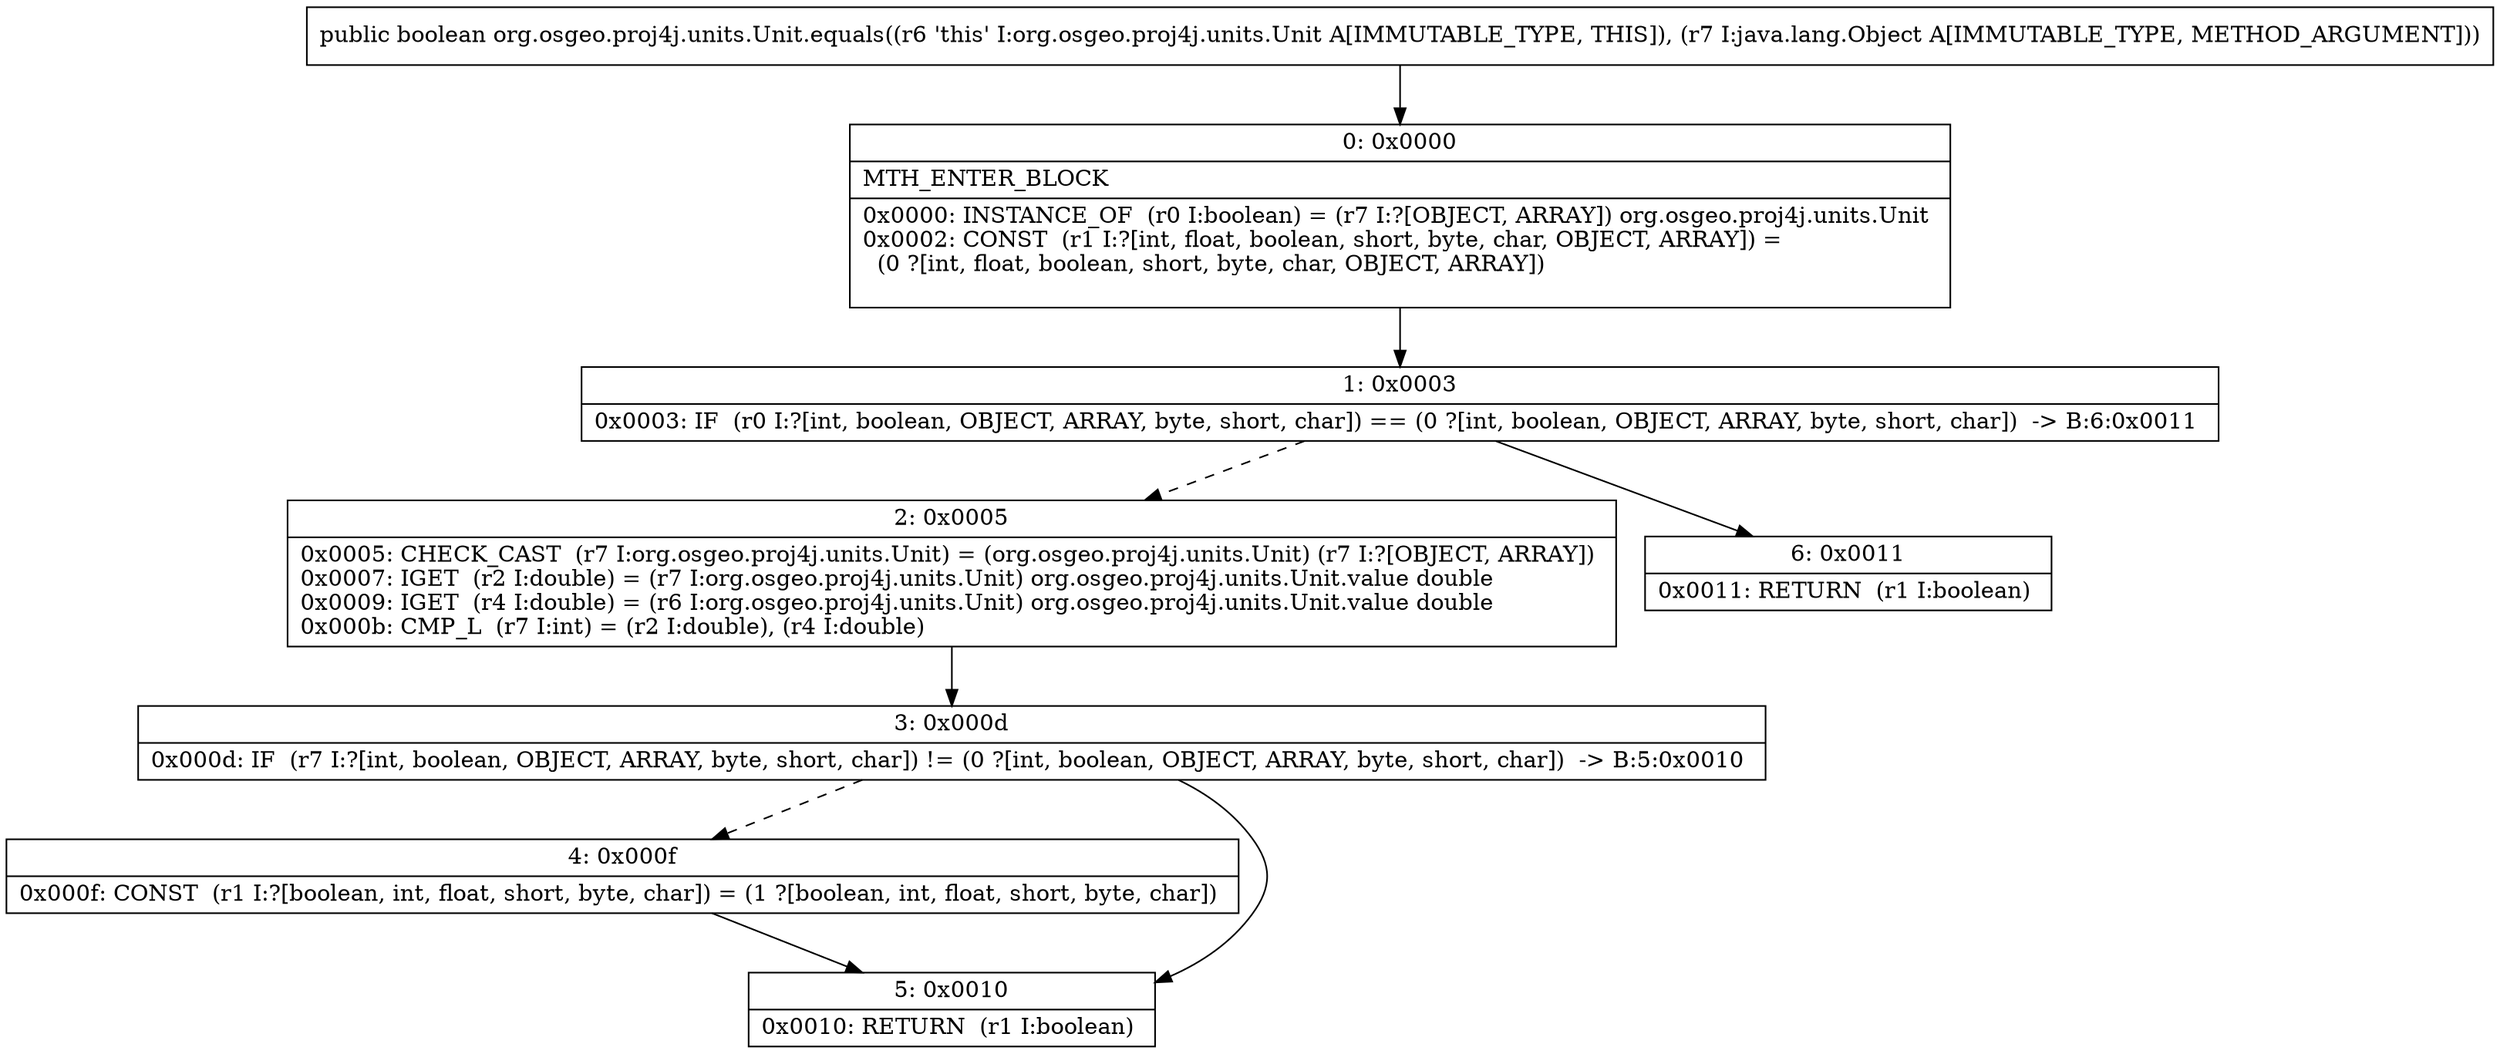 digraph "CFG fororg.osgeo.proj4j.units.Unit.equals(Ljava\/lang\/Object;)Z" {
Node_0 [shape=record,label="{0\:\ 0x0000|MTH_ENTER_BLOCK\l|0x0000: INSTANCE_OF  (r0 I:boolean) = (r7 I:?[OBJECT, ARRAY]) org.osgeo.proj4j.units.Unit \l0x0002: CONST  (r1 I:?[int, float, boolean, short, byte, char, OBJECT, ARRAY]) = \l  (0 ?[int, float, boolean, short, byte, char, OBJECT, ARRAY])\l \l}"];
Node_1 [shape=record,label="{1\:\ 0x0003|0x0003: IF  (r0 I:?[int, boolean, OBJECT, ARRAY, byte, short, char]) == (0 ?[int, boolean, OBJECT, ARRAY, byte, short, char])  \-\> B:6:0x0011 \l}"];
Node_2 [shape=record,label="{2\:\ 0x0005|0x0005: CHECK_CAST  (r7 I:org.osgeo.proj4j.units.Unit) = (org.osgeo.proj4j.units.Unit) (r7 I:?[OBJECT, ARRAY]) \l0x0007: IGET  (r2 I:double) = (r7 I:org.osgeo.proj4j.units.Unit) org.osgeo.proj4j.units.Unit.value double \l0x0009: IGET  (r4 I:double) = (r6 I:org.osgeo.proj4j.units.Unit) org.osgeo.proj4j.units.Unit.value double \l0x000b: CMP_L  (r7 I:int) = (r2 I:double), (r4 I:double) \l}"];
Node_3 [shape=record,label="{3\:\ 0x000d|0x000d: IF  (r7 I:?[int, boolean, OBJECT, ARRAY, byte, short, char]) != (0 ?[int, boolean, OBJECT, ARRAY, byte, short, char])  \-\> B:5:0x0010 \l}"];
Node_4 [shape=record,label="{4\:\ 0x000f|0x000f: CONST  (r1 I:?[boolean, int, float, short, byte, char]) = (1 ?[boolean, int, float, short, byte, char]) \l}"];
Node_5 [shape=record,label="{5\:\ 0x0010|0x0010: RETURN  (r1 I:boolean) \l}"];
Node_6 [shape=record,label="{6\:\ 0x0011|0x0011: RETURN  (r1 I:boolean) \l}"];
MethodNode[shape=record,label="{public boolean org.osgeo.proj4j.units.Unit.equals((r6 'this' I:org.osgeo.proj4j.units.Unit A[IMMUTABLE_TYPE, THIS]), (r7 I:java.lang.Object A[IMMUTABLE_TYPE, METHOD_ARGUMENT])) }"];
MethodNode -> Node_0;
Node_0 -> Node_1;
Node_1 -> Node_2[style=dashed];
Node_1 -> Node_6;
Node_2 -> Node_3;
Node_3 -> Node_4[style=dashed];
Node_3 -> Node_5;
Node_4 -> Node_5;
}

